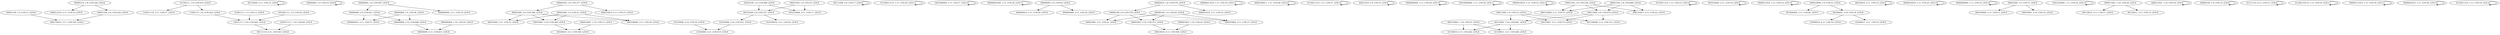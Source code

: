 digraph G {
    "00001100_1-9_COV:13_LEN:8" -> "000110010_3-11_COV:330_LEN:9";
    "01100111_1-8_COV:419_LEN:8" -> "110011110_2-11_COV:17_LEN:9";
    "01100111_1-8_COV:419_LEN:8" -> "11001111_2-9_COV:424_LEN:8";
    "00110000_3-11_COV:14_LEN:8" -> "00110000_3-11_COV:14_LEN:8";
    "00000000_1-9_COV:19_LEN:8" -> "00000000_1-9_COV:19_LEN:8";
    "00000000_2-9_COV:627_LEN:8" -> "000000010_3-11_COV:51_LEN:9";
    "00000000_2-9_COV:627_LEN:8" -> "00000000_3-10_COV:608_LEN:8";
    "00000100_1-8_COV:377_LEN:8" -> "00001000_2-9_COV:394_LEN:8";
    "00000100_1-8_COV:377_LEN:8" -> "000010010_2-11_COV:15_LEN:9";
    "00001000_2-9_COV:394_LEN:8" -> "00010000_3-11_COV:15_LEN:8";
    "00001000_2-9_COV:394_LEN:8" -> "00010001_3-10_COV:368_LEN:8";
    "00001000_2-9_COV:394_LEN:8" -> "000100000_3-11_COV:36_LEN:9";
    "01010000_2-10_COV:19_LEN:8" -> "10100000_4-11_COV:519_LEN:8";
    "00111000_2-9_COV:17_LEN:8" -> "00111000_2-9_COV:17_LEN:8";
    "00000110_1-8_COV:328_LEN:8" -> "000011010_2-11_COV:14_LEN:9";
    "00000110_1-8_COV:328_LEN:8" -> "00001100_2-9_COV:329_LEN:8";
    "01100011110_1-11_COV:24_LEN:11" -> "01100011110_1-11_COV:24_LEN:11";
    "1001000000_1-11_COV:17_LEN:10" -> "1001000000_1-11_COV:17_LEN:10";
    "00000001000_1-11_COV:30_LEN:11" -> "00000001000_1-11_COV:30_LEN:11";
    "00000000_1-9_COV:45_LEN:8" -> "000000010_2-11_COV:29_LEN:9";
    "00000000_1-9_COV:45_LEN:8" -> "000000000_2-11_COV:20_LEN:9";
    "00000010_1-8_COV:578_LEN:8" -> "00000100_2-9_COV:578_LEN:8";
    "00000010_1-8_COV:578_LEN:8" -> "000001010_2-11_COV:23_LEN:9";
    "00000100_2-9_COV:578_LEN:8" -> "00001000_3-11_COV:22_LEN:8";
    "00000100_2-9_COV:578_LEN:8" -> "00001001_3-10_COV:573_LEN:8";
    "00000100_2-9_COV:578_LEN:8" -> "000010000_3-11_COV:15_LEN:9";
    "00000000_1-9_COV:36_LEN:8" -> "000000010_3-11_COV:51_LEN:9";
    "00000000_1-9_COV:36_LEN:8" -> "00000000_3-10_COV:608_LEN:8";
    "00101000_2-9_COV:527_LEN:8" -> "010100010_3-11_COV:24_LEN:9";
    "00101000_2-9_COV:527_LEN:8" -> "01010000_3-10_COV:521_LEN:8";
    "00000011010_1-11_COV:19_LEN:11" -> "00000011010_1-11_COV:19_LEN:11";
    "0000100011_1-11_COV:28_LEN:10" -> "0000100011_1-11_COV:28_LEN:10";
    "0110011110_1-11_COV:37_LEN:10" -> "0110011110_1-11_COV:37_LEN:10";
    "00011010_2-9_COV:15_LEN:8" -> "00011010_2-9_COV:15_LEN:8";
    "0000000000_1-11_COV:28_LEN:10" -> "0000000000_1-11_COV:28_LEN:10";
    "10010000000_1-11_COV:50_LEN:11" -> "10010000000_1-11_COV:50_LEN:11";
    "0000010010_1-11_COV:16_LEN:10" -> "0000010010_1-11_COV:16_LEN:10";
    "00000000_1-8_COV:607_LEN:8" -> "00000000_2-9_COV:627_LEN:8";
    "00000000_1-8_COV:607_LEN:8" -> "000000000_2-11_COV:19_LEN:9";
    "000110001_1-10_COV:25_LEN:9" -> "01100010_4-11_COV:282_LEN:8";
    "000110001_1-10_COV:25_LEN:9" -> "01100011_4-11_COV:406_LEN:8";
    "0110011110_1-11_COV:23_LEN:10" -> "0110011110_1-11_COV:23_LEN:10";
    "00110001_3-10_COV:681_LEN:8" -> "01100010_4-11_COV:282_LEN:8";
    "00110001_3-10_COV:681_LEN:8" -> "01100011_4-11_COV:406_LEN:8";
    "10010100_1-8_COV:408_LEN:8" -> "001010000_2-11_COV:17_LEN:9";
    "10010100_1-8_COV:408_LEN:8" -> "00101000_2-9_COV:527_LEN:8";
    "001010000_2-11_COV:16_LEN:9" -> "001010000_2-11_COV:16_LEN:9";
    "0000011010_1-11_COV:14_LEN:10" -> "0000011010_1-11_COV:14_LEN:10";
    "000010000_1-9_COV:53_LEN:9" -> "001000000_3-11_COV:26_LEN:9";
    "000010000_1-9_COV:53_LEN:9" -> "00100001_3-10_COV:35_LEN:8";
    "00010001_3-10_COV:368_LEN:8" -> "00100010_4-11_COV:365_LEN:8";
    "00010010_3-11_COV:14_LEN:8" -> "00010010_3-11_COV:14_LEN:8";
    "10001100_1-8_COV:238_LEN:8" -> "000110011_2-11_COV:22_LEN:9";
    "10001100_1-8_COV:238_LEN:8" -> "000110000_2-11_COV:13_LEN:9";
    "10001100_1-8_COV:238_LEN:8" -> "00011000_2-9_COV:979_LEN:8";
    "00001001_3-10_COV:573_LEN:8" -> "00010010_4-11_COV:596_LEN:8";
    "11001111_2-9_COV:424_LEN:8" -> "10011111_3-10_COV:442_LEN:8";
    "000010001_1-10_COV:15_LEN:9" -> "00100010_4-11_COV:365_LEN:8";
    "0000010010_1-11_COV:25_LEN:10" -> "0000010010_1-11_COV:25_LEN:10";
    "0000000000_1-11_COV:14_LEN:10" -> "0000000000_1-11_COV:14_LEN:10";
    "00000100_1-9_COV:26_LEN:8" -> "00001000_3-11_COV:22_LEN:8";
    "00000100_1-9_COV:26_LEN:8" -> "00001001_3-10_COV:573_LEN:8";
    "00000100_1-9_COV:26_LEN:8" -> "000010000_3-11_COV:15_LEN:9";
    "00001000_1-9_COV:15_LEN:8" -> "000100000_2-11_COV:15_LEN:9";
    "00001000_1-9_COV:15_LEN:8" -> "00010001_2-10_COV:15_LEN:8";
    "01001111_1-9_COV:13_LEN:8" -> "10011111_3-10_COV:442_LEN:8";
    "010011111_1-10_COV:64_LEN:9" -> "00111110_4-11_COV:503_LEN:8";
    "00100001_3-10_COV:35_LEN:8" -> "01000010_4-11_COV:19_LEN:8";
    "00100001_3-10_COV:35_LEN:8" -> "01000011_4-11_COV:16_LEN:8";
    "00011000_1-9_COV:33_LEN:8" -> "00110001_3-11_COV:19_LEN:8";
    "00011000_1-9_COV:33_LEN:8" -> "00110001_3-10_COV:681_LEN:8";
    "00011000_1-9_COV:33_LEN:8" -> "001100000_3-11_COV:312_LEN:9";
    "1001010000_1-11_COV:18_LEN:10" -> "1001010000_1-11_COV:18_LEN:10";
    "000011001_1-10_COV:29_LEN:9" -> "00110010_3-11_COV:17_LEN:8";
    "000011001_1-10_COV:29_LEN:9" -> "00110011_3-11_COV:13_LEN:8";
    "00001000_1-9_COV:21_LEN:8" -> "00010000_3-11_COV:15_LEN:8";
    "00001000_1-9_COV:21_LEN:8" -> "00010001_3-10_COV:368_LEN:8";
    "00001000_1-9_COV:21_LEN:8" -> "000100000_3-11_COV:36_LEN:9";
    "00001100_2-9_COV:329_LEN:8" -> "000110010_3-11_COV:330_LEN:9";
    "000011001_1-10_COV:18_LEN:9" -> "000011001_1-10_COV:18_LEN:9";
    "01010000_3-10_COV:521_LEN:8" -> "10100000_4-11_COV:519_LEN:8";
    "00000100_1-9_COV:14_LEN:8" -> "00000100_1-9_COV:14_LEN:8";
    "01111110_4-11_COV:13_LEN:8" -> "01111110_4-11_COV:13_LEN:8";
    "00001100_1-8_COV:689_LEN:8" -> "000110011_2-11_COV:22_LEN:9";
    "00001100_1-8_COV:689_LEN:8" -> "000110000_2-11_COV:13_LEN:9";
    "00001100_1-8_COV:689_LEN:8" -> "00011000_2-9_COV:979_LEN:8";
    "01100110110_1-11_COV:19_LEN:11" -> "01100110110_1-11_COV:19_LEN:11";
    "00010100_1-8_COV:25_LEN:8" -> "001010000_2-11_COV:17_LEN:9";
    "00010100_1-8_COV:25_LEN:8" -> "00101000_2-9_COV:527_LEN:8";
    "10011111_3-10_COV:442_LEN:8" -> "00111110_4-11_COV:503_LEN:8";
    "00000111010_1-11_COV:18_LEN:11" -> "00000111010_1-11_COV:18_LEN:11";
    "0000001010_1-11_COV:30_LEN:10" -> "0000001010_1-11_COV:30_LEN:10";
    "001001111_1-9_COV:20_LEN:9" -> "10011111_3-10_COV:442_LEN:8";
    "000000000_1-10_COV:24_LEN:9" -> "00000000_4-11_COV:615_LEN:8";
    "00000000_3-10_COV:608_LEN:8" -> "00000000_4-11_COV:615_LEN:8";
    "00011000_2-9_COV:979_LEN:8" -> "00110001_3-11_COV:19_LEN:8";
    "00011000_2-9_COV:979_LEN:8" -> "00110001_3-10_COV:681_LEN:8";
    "00011000_2-9_COV:979_LEN:8" -> "001100000_3-11_COV:312_LEN:9";
    "0110011110_1-11_COV:16_LEN:10" -> "0110011110_1-11_COV:16_LEN:10";
    "000001001_1-10_COV:25_LEN:9" -> "00010010_4-11_COV:596_LEN:8";
}
